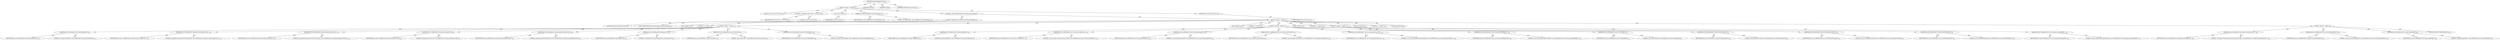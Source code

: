 digraph "getJrePackageTestCases" {  
"111669149703" [label = <(METHOD,getJrePackageTestCases)<SUB>316</SUB>> ]
"25769803800" [label = <(BLOCK,&lt;empty&gt;,&lt;empty&gt;)<SUB>316</SUB>> ]
"94489280516" [label = <(LOCAL,Vector tests: java.util.Vector)<SUB>317</SUB>> ]
"30064771168" [label = <(&lt;operator&gt;.assignment,Vector tests = new Vector())<SUB>317</SUB>> ]
"68719476769" [label = <(IDENTIFIER,tests,Vector tests = new Vector())<SUB>317</SUB>> ]
"30064771169" [label = <(&lt;operator&gt;.alloc,new Vector())<SUB>317</SUB>> ]
"30064771170" [label = <(&lt;init&gt;,new Vector())<SUB>317</SUB>> ]
"68719476770" [label = <(IDENTIFIER,tests,new Vector())<SUB>317</SUB>> ]
"30064771171" [label = <(addElement,tests.addElement(&quot;java.lang.Object&quot;))<SUB>318</SUB>> ]
"68719476771" [label = <(IDENTIFIER,tests,tests.addElement(&quot;java.lang.Object&quot;))<SUB>318</SUB>> ]
"90194313255" [label = <(LITERAL,&quot;java.lang.Object&quot;,tests.addElement(&quot;java.lang.Object&quot;))<SUB>318</SUB>> ]
"47244640270" [label = <(CONTROL_STRUCTURE,SWITCH,switch(javaVersionNumber))> ]
"30064771172" [label = <(&lt;operator&gt;.fieldAccess,JavaEnvUtils.javaVersionNumber)<SUB>319</SUB>> ]
"180388626468" [label = <(TYPE_REF,JavaEnvUtils,JavaEnvUtils)<SUB>319</SUB>> ]
"55834574884" [label = <(FIELD_IDENTIFIER,javaVersionNumber,javaVersionNumber)<SUB>319</SUB>> ]
"25769803801" [label = <(BLOCK,&lt;empty&gt;,&lt;empty&gt;)> ]
"81604378629" [label = <(JUMP_TARGET,case)> ]
"90194313256" [label = <(LITERAL,14,&lt;empty&gt;)<SUB>320</SUB>> ]
"25769803802" [label = <(BLOCK,&lt;empty&gt;,&lt;empty&gt;)<SUB>321</SUB>> ]
"30064771173" [label = <(addElement,tests.addElement(&quot;sun.audio.AudioPlayer&quot;))<SUB>321</SUB>> ]
"68719476772" [label = <(IDENTIFIER,tests,tests.addElement(&quot;sun.audio.AudioPlayer&quot;))<SUB>321</SUB>> ]
"90194313257" [label = <(LITERAL,&quot;sun.audio.AudioPlayer&quot;,tests.addElement(&quot;sun.audio.AudioPlayer&quot;))<SUB>321</SUB>> ]
"30064771174" [label = <(addElement,tests.addElement(&quot;org.apache.crimson.parser.Con...)<SUB>322</SUB>> ]
"68719476773" [label = <(IDENTIFIER,tests,tests.addElement(&quot;org.apache.crimson.parser.Con...)<SUB>322</SUB>> ]
"90194313258" [label = <(LITERAL,&quot;org.apache.crimson.parser.ContentModel&quot;,tests.addElement(&quot;org.apache.crimson.parser.Con...)<SUB>322</SUB>> ]
"30064771175" [label = <(addElement,tests.addElement(&quot;org.apache.xalan.processor.Pr...)<SUB>323</SUB>> ]
"68719476774" [label = <(IDENTIFIER,tests,tests.addElement(&quot;org.apache.xalan.processor.Pr...)<SUB>323</SUB>> ]
"90194313259" [label = <(LITERAL,&quot;org.apache.xalan.processor.ProcessorImport&quot;,tests.addElement(&quot;org.apache.xalan.processor.Pr...)<SUB>323</SUB>> ]
"30064771176" [label = <(addElement,tests.addElement(&quot;org.apache.xml.utils.URI&quot;))<SUB>324</SUB>> ]
"68719476775" [label = <(IDENTIFIER,tests,tests.addElement(&quot;org.apache.xml.utils.URI&quot;))<SUB>324</SUB>> ]
"90194313260" [label = <(LITERAL,&quot;org.apache.xml.utils.URI&quot;,tests.addElement(&quot;org.apache.xml.utils.URI&quot;))<SUB>324</SUB>> ]
"30064771177" [label = <(addElement,tests.addElement(&quot;org.apache.xpath.XPathFactory&quot;))<SUB>325</SUB>> ]
"68719476776" [label = <(IDENTIFIER,tests,tests.addElement(&quot;org.apache.xpath.XPathFactory&quot;))<SUB>325</SUB>> ]
"90194313261" [label = <(LITERAL,&quot;org.apache.xpath.XPathFactory&quot;,tests.addElement(&quot;org.apache.xpath.XPathFactory&quot;))<SUB>325</SUB>> ]
"30064771178" [label = <(addElement,tests.addElement(&quot;org.ietf.jgss.Oid&quot;))<SUB>326</SUB>> ]
"68719476777" [label = <(IDENTIFIER,tests,tests.addElement(&quot;org.ietf.jgss.Oid&quot;))<SUB>326</SUB>> ]
"90194313262" [label = <(LITERAL,&quot;org.ietf.jgss.Oid&quot;,tests.addElement(&quot;org.ietf.jgss.Oid&quot;))<SUB>326</SUB>> ]
"30064771179" [label = <(addElement,tests.addElement(&quot;org.w3c.dom.Attr&quot;))<SUB>327</SUB>> ]
"68719476778" [label = <(IDENTIFIER,tests,tests.addElement(&quot;org.w3c.dom.Attr&quot;))<SUB>327</SUB>> ]
"90194313263" [label = <(LITERAL,&quot;org.w3c.dom.Attr&quot;,tests.addElement(&quot;org.w3c.dom.Attr&quot;))<SUB>327</SUB>> ]
"30064771180" [label = <(addElement,tests.addElement(&quot;org.xml.sax.XMLReader&quot;))<SUB>328</SUB>> ]
"68719476779" [label = <(IDENTIFIER,tests,tests.addElement(&quot;org.xml.sax.XMLReader&quot;))<SUB>328</SUB>> ]
"90194313264" [label = <(LITERAL,&quot;org.xml.sax.XMLReader&quot;,tests.addElement(&quot;org.xml.sax.XMLReader&quot;))<SUB>328</SUB>> ]
"81604378630" [label = <(JUMP_TARGET,case)> ]
"90194313265" [label = <(LITERAL,13,&lt;empty&gt;)<SUB>330</SUB>> ]
"25769803803" [label = <(BLOCK,&lt;empty&gt;,&lt;empty&gt;)<SUB>331</SUB>> ]
"30064771181" [label = <(addElement,tests.addElement(&quot;org.omg.CORBA.Any&quot;))<SUB>331</SUB>> ]
"68719476780" [label = <(IDENTIFIER,tests,tests.addElement(&quot;org.omg.CORBA.Any&quot;))<SUB>331</SUB>> ]
"90194313266" [label = <(LITERAL,&quot;org.omg.CORBA.Any&quot;,tests.addElement(&quot;org.omg.CORBA.Any&quot;))<SUB>331</SUB>> ]
"30064771182" [label = <(addElement,tests.addElement(&quot;com.sun.corba.se.internal.cor...)<SUB>332</SUB>> ]
"68719476781" [label = <(IDENTIFIER,tests,tests.addElement(&quot;com.sun.corba.se.internal.cor...)<SUB>332</SUB>> ]
"90194313267" [label = <(LITERAL,&quot;com.sun.corba.se.internal.corba.AnyImpl&quot;,tests.addElement(&quot;com.sun.corba.se.internal.cor...)<SUB>332</SUB>> ]
"30064771183" [label = <(addElement,tests.addElement(&quot;com.sun.jndi.ldap.LdapURL&quot;))<SUB>333</SUB>> ]
"68719476782" [label = <(IDENTIFIER,tests,tests.addElement(&quot;com.sun.jndi.ldap.LdapURL&quot;))<SUB>333</SUB>> ]
"90194313268" [label = <(LITERAL,&quot;com.sun.jndi.ldap.LdapURL&quot;,tests.addElement(&quot;com.sun.jndi.ldap.LdapURL&quot;))<SUB>333</SUB>> ]
"30064771184" [label = <(addElement,tests.addElement(&quot;com.sun.media.sound.Printer&quot;))<SUB>334</SUB>> ]
"68719476783" [label = <(IDENTIFIER,tests,tests.addElement(&quot;com.sun.media.sound.Printer&quot;))<SUB>334</SUB>> ]
"90194313269" [label = <(LITERAL,&quot;com.sun.media.sound.Printer&quot;,tests.addElement(&quot;com.sun.media.sound.Printer&quot;))<SUB>334</SUB>> ]
"30064771185" [label = <(addElement,tests.addElement(&quot;com.sun.naming.internal.Versi...)<SUB>335</SUB>> ]
"68719476784" [label = <(IDENTIFIER,tests,tests.addElement(&quot;com.sun.naming.internal.Versi...)<SUB>335</SUB>> ]
"90194313270" [label = <(LITERAL,&quot;com.sun.naming.internal.VersionHelper&quot;,tests.addElement(&quot;com.sun.naming.internal.Versi...)<SUB>335</SUB>> ]
"30064771186" [label = <(addElement,tests.addElement(&quot;com.sun.org.omg.CORBA.Initial...)<SUB>336</SUB>> ]
"68719476785" [label = <(IDENTIFIER,tests,tests.addElement(&quot;com.sun.org.omg.CORBA.Initial...)<SUB>336</SUB>> ]
"90194313271" [label = <(LITERAL,&quot;com.sun.org.omg.CORBA.Initializer&quot;,tests.addElement(&quot;com.sun.org.omg.CORBA.Initial...)<SUB>336</SUB>> ]
"30064771187" [label = <(addElement,tests.addElement(&quot;sunw.io.Serializable&quot;))<SUB>337</SUB>> ]
"68719476786" [label = <(IDENTIFIER,tests,tests.addElement(&quot;sunw.io.Serializable&quot;))<SUB>337</SUB>> ]
"90194313272" [label = <(LITERAL,&quot;sunw.io.Serializable&quot;,tests.addElement(&quot;sunw.io.Serializable&quot;))<SUB>337</SUB>> ]
"30064771188" [label = <(addElement,tests.addElement(&quot;sunw.util.EventListener&quot;))<SUB>338</SUB>> ]
"68719476787" [label = <(IDENTIFIER,tests,tests.addElement(&quot;sunw.util.EventListener&quot;))<SUB>338</SUB>> ]
"90194313273" [label = <(LITERAL,&quot;sunw.util.EventListener&quot;,tests.addElement(&quot;sunw.util.EventListener&quot;))<SUB>338</SUB>> ]
"81604378631" [label = <(JUMP_TARGET,case)> ]
"90194313274" [label = <(LITERAL,12,&lt;empty&gt;)<SUB>340</SUB>> ]
"25769803804" [label = <(BLOCK,&lt;empty&gt;,&lt;empty&gt;)<SUB>341</SUB>> ]
"30064771189" [label = <(addElement,tests.addElement(&quot;javax.accessibility.Accessible&quot;))<SUB>341</SUB>> ]
"68719476788" [label = <(IDENTIFIER,tests,tests.addElement(&quot;javax.accessibility.Accessible&quot;))<SUB>341</SUB>> ]
"90194313275" [label = <(LITERAL,&quot;javax.accessibility.Accessible&quot;,tests.addElement(&quot;javax.accessibility.Accessible&quot;))<SUB>341</SUB>> ]
"30064771190" [label = <(addElement,tests.addElement(&quot;sun.misc.BASE64Encoder&quot;))<SUB>342</SUB>> ]
"68719476789" [label = <(IDENTIFIER,tests,tests.addElement(&quot;sun.misc.BASE64Encoder&quot;))<SUB>342</SUB>> ]
"90194313276" [label = <(LITERAL,&quot;sun.misc.BASE64Encoder&quot;,tests.addElement(&quot;sun.misc.BASE64Encoder&quot;))<SUB>342</SUB>> ]
"30064771191" [label = <(addElement,tests.addElement(&quot;com.sun.image.codec.jpeg.JPEG...)<SUB>343</SUB>> ]
"68719476790" [label = <(IDENTIFIER,tests,tests.addElement(&quot;com.sun.image.codec.jpeg.JPEG...)<SUB>343</SUB>> ]
"90194313277" [label = <(LITERAL,&quot;com.sun.image.codec.jpeg.JPEGCodec&quot;,tests.addElement(&quot;com.sun.image.codec.jpeg.JPEG...)<SUB>343</SUB>> ]
"81604378632" [label = <(JUMP_TARGET,case)> ]
"90194313278" [label = <(LITERAL,11,&lt;empty&gt;)<SUB>345</SUB>> ]
"81604378633" [label = <(JUMP_TARGET,default)> ]
"25769803805" [label = <(BLOCK,&lt;empty&gt;,&lt;empty&gt;)<SUB>348</SUB>> ]
"30064771192" [label = <(addElement,tests.addElement(&quot;sun.reflect.SerializationCons...)<SUB>348</SUB>> ]
"68719476791" [label = <(IDENTIFIER,tests,tests.addElement(&quot;sun.reflect.SerializationCons...)<SUB>348</SUB>> ]
"90194313279" [label = <(LITERAL,&quot;sun.reflect.SerializationConstructorAccessorImpl&quot;,tests.addElement(&quot;sun.reflect.SerializationCons...)<SUB>348</SUB>> ]
"30064771193" [label = <(addElement,tests.addElement(&quot;sun.net.www.http.HttpClient&quot;))<SUB>349</SUB>> ]
"68719476792" [label = <(IDENTIFIER,tests,tests.addElement(&quot;sun.net.www.http.HttpClient&quot;))<SUB>349</SUB>> ]
"90194313280" [label = <(LITERAL,&quot;sun.net.www.http.HttpClient&quot;,tests.addElement(&quot;sun.net.www.http.HttpClient&quot;))<SUB>349</SUB>> ]
"30064771194" [label = <(addElement,tests.addElement(&quot;sun.audio.AudioPlayer&quot;))<SUB>350</SUB>> ]
"68719476793" [label = <(IDENTIFIER,tests,tests.addElement(&quot;sun.audio.AudioPlayer&quot;))<SUB>350</SUB>> ]
"90194313281" [label = <(LITERAL,&quot;sun.audio.AudioPlayer&quot;,tests.addElement(&quot;sun.audio.AudioPlayer&quot;))<SUB>350</SUB>> ]
"47244640271" [label = <(CONTROL_STRUCTURE,BREAK,break;)<SUB>351</SUB>> ]
"146028888074" [label = <(RETURN,return tests;,return tests;)<SUB>353</SUB>> ]
"68719476794" [label = <(IDENTIFIER,tests,return tests;)<SUB>353</SUB>> ]
"133143986216" [label = <(MODIFIER,PUBLIC)> ]
"133143986217" [label = <(MODIFIER,STATIC)> ]
"128849018887" [label = <(METHOD_RETURN,java.util.Vector)<SUB>316</SUB>> ]
  "111669149703" -> "25769803800"  [ label = "AST: "] 
  "111669149703" -> "133143986216"  [ label = "AST: "] 
  "111669149703" -> "133143986217"  [ label = "AST: "] 
  "111669149703" -> "128849018887"  [ label = "AST: "] 
  "25769803800" -> "94489280516"  [ label = "AST: "] 
  "25769803800" -> "30064771168"  [ label = "AST: "] 
  "25769803800" -> "30064771170"  [ label = "AST: "] 
  "25769803800" -> "30064771171"  [ label = "AST: "] 
  "25769803800" -> "47244640270"  [ label = "AST: "] 
  "25769803800" -> "146028888074"  [ label = "AST: "] 
  "30064771168" -> "68719476769"  [ label = "AST: "] 
  "30064771168" -> "30064771169"  [ label = "AST: "] 
  "30064771170" -> "68719476770"  [ label = "AST: "] 
  "30064771171" -> "68719476771"  [ label = "AST: "] 
  "30064771171" -> "90194313255"  [ label = "AST: "] 
  "47244640270" -> "30064771172"  [ label = "AST: "] 
  "47244640270" -> "25769803801"  [ label = "AST: "] 
  "30064771172" -> "180388626468"  [ label = "AST: "] 
  "30064771172" -> "55834574884"  [ label = "AST: "] 
  "25769803801" -> "81604378629"  [ label = "AST: "] 
  "25769803801" -> "90194313256"  [ label = "AST: "] 
  "25769803801" -> "25769803802"  [ label = "AST: "] 
  "25769803801" -> "81604378630"  [ label = "AST: "] 
  "25769803801" -> "90194313265"  [ label = "AST: "] 
  "25769803801" -> "25769803803"  [ label = "AST: "] 
  "25769803801" -> "81604378631"  [ label = "AST: "] 
  "25769803801" -> "90194313274"  [ label = "AST: "] 
  "25769803801" -> "25769803804"  [ label = "AST: "] 
  "25769803801" -> "81604378632"  [ label = "AST: "] 
  "25769803801" -> "90194313278"  [ label = "AST: "] 
  "25769803801" -> "81604378633"  [ label = "AST: "] 
  "25769803801" -> "25769803805"  [ label = "AST: "] 
  "25769803802" -> "30064771173"  [ label = "AST: "] 
  "25769803802" -> "30064771174"  [ label = "AST: "] 
  "25769803802" -> "30064771175"  [ label = "AST: "] 
  "25769803802" -> "30064771176"  [ label = "AST: "] 
  "25769803802" -> "30064771177"  [ label = "AST: "] 
  "25769803802" -> "30064771178"  [ label = "AST: "] 
  "25769803802" -> "30064771179"  [ label = "AST: "] 
  "25769803802" -> "30064771180"  [ label = "AST: "] 
  "30064771173" -> "68719476772"  [ label = "AST: "] 
  "30064771173" -> "90194313257"  [ label = "AST: "] 
  "30064771174" -> "68719476773"  [ label = "AST: "] 
  "30064771174" -> "90194313258"  [ label = "AST: "] 
  "30064771175" -> "68719476774"  [ label = "AST: "] 
  "30064771175" -> "90194313259"  [ label = "AST: "] 
  "30064771176" -> "68719476775"  [ label = "AST: "] 
  "30064771176" -> "90194313260"  [ label = "AST: "] 
  "30064771177" -> "68719476776"  [ label = "AST: "] 
  "30064771177" -> "90194313261"  [ label = "AST: "] 
  "30064771178" -> "68719476777"  [ label = "AST: "] 
  "30064771178" -> "90194313262"  [ label = "AST: "] 
  "30064771179" -> "68719476778"  [ label = "AST: "] 
  "30064771179" -> "90194313263"  [ label = "AST: "] 
  "30064771180" -> "68719476779"  [ label = "AST: "] 
  "30064771180" -> "90194313264"  [ label = "AST: "] 
  "25769803803" -> "30064771181"  [ label = "AST: "] 
  "25769803803" -> "30064771182"  [ label = "AST: "] 
  "25769803803" -> "30064771183"  [ label = "AST: "] 
  "25769803803" -> "30064771184"  [ label = "AST: "] 
  "25769803803" -> "30064771185"  [ label = "AST: "] 
  "25769803803" -> "30064771186"  [ label = "AST: "] 
  "25769803803" -> "30064771187"  [ label = "AST: "] 
  "25769803803" -> "30064771188"  [ label = "AST: "] 
  "30064771181" -> "68719476780"  [ label = "AST: "] 
  "30064771181" -> "90194313266"  [ label = "AST: "] 
  "30064771182" -> "68719476781"  [ label = "AST: "] 
  "30064771182" -> "90194313267"  [ label = "AST: "] 
  "30064771183" -> "68719476782"  [ label = "AST: "] 
  "30064771183" -> "90194313268"  [ label = "AST: "] 
  "30064771184" -> "68719476783"  [ label = "AST: "] 
  "30064771184" -> "90194313269"  [ label = "AST: "] 
  "30064771185" -> "68719476784"  [ label = "AST: "] 
  "30064771185" -> "90194313270"  [ label = "AST: "] 
  "30064771186" -> "68719476785"  [ label = "AST: "] 
  "30064771186" -> "90194313271"  [ label = "AST: "] 
  "30064771187" -> "68719476786"  [ label = "AST: "] 
  "30064771187" -> "90194313272"  [ label = "AST: "] 
  "30064771188" -> "68719476787"  [ label = "AST: "] 
  "30064771188" -> "90194313273"  [ label = "AST: "] 
  "25769803804" -> "30064771189"  [ label = "AST: "] 
  "25769803804" -> "30064771190"  [ label = "AST: "] 
  "25769803804" -> "30064771191"  [ label = "AST: "] 
  "30064771189" -> "68719476788"  [ label = "AST: "] 
  "30064771189" -> "90194313275"  [ label = "AST: "] 
  "30064771190" -> "68719476789"  [ label = "AST: "] 
  "30064771190" -> "90194313276"  [ label = "AST: "] 
  "30064771191" -> "68719476790"  [ label = "AST: "] 
  "30064771191" -> "90194313277"  [ label = "AST: "] 
  "25769803805" -> "30064771192"  [ label = "AST: "] 
  "25769803805" -> "30064771193"  [ label = "AST: "] 
  "25769803805" -> "30064771194"  [ label = "AST: "] 
  "25769803805" -> "47244640271"  [ label = "AST: "] 
  "30064771192" -> "68719476791"  [ label = "AST: "] 
  "30064771192" -> "90194313279"  [ label = "AST: "] 
  "30064771193" -> "68719476792"  [ label = "AST: "] 
  "30064771193" -> "90194313280"  [ label = "AST: "] 
  "30064771194" -> "68719476793"  [ label = "AST: "] 
  "30064771194" -> "90194313281"  [ label = "AST: "] 
  "146028888074" -> "68719476794"  [ label = "AST: "] 
}
